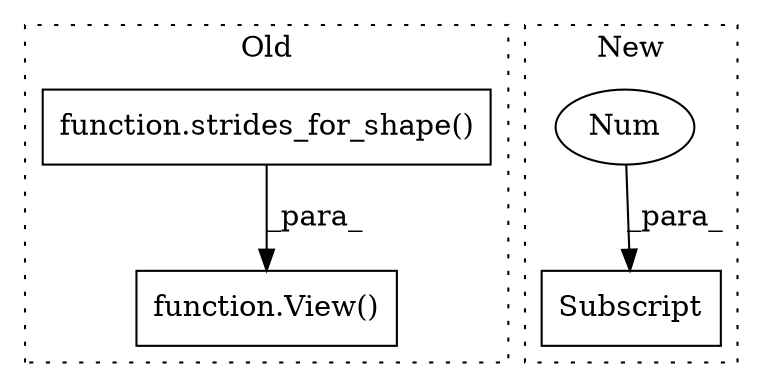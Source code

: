 digraph G {
subgraph cluster0 {
1 [label="function.View()" a="75" s="5054,5085" l="5,1" shape="box"];
4 [label="function.strides_for_shape()" a="75" s="4794,4822" l="18,1" shape="box"];
label = "Old";
style="dotted";
}
subgraph cluster1 {
2 [label="Subscript" a="63" s="4979,0" l="14,0" shape="box"];
3 [label="Num" a="76" s="4990" l="2" shape="ellipse"];
label = "New";
style="dotted";
}
3 -> 2 [label="_para_"];
4 -> 1 [label="_para_"];
}